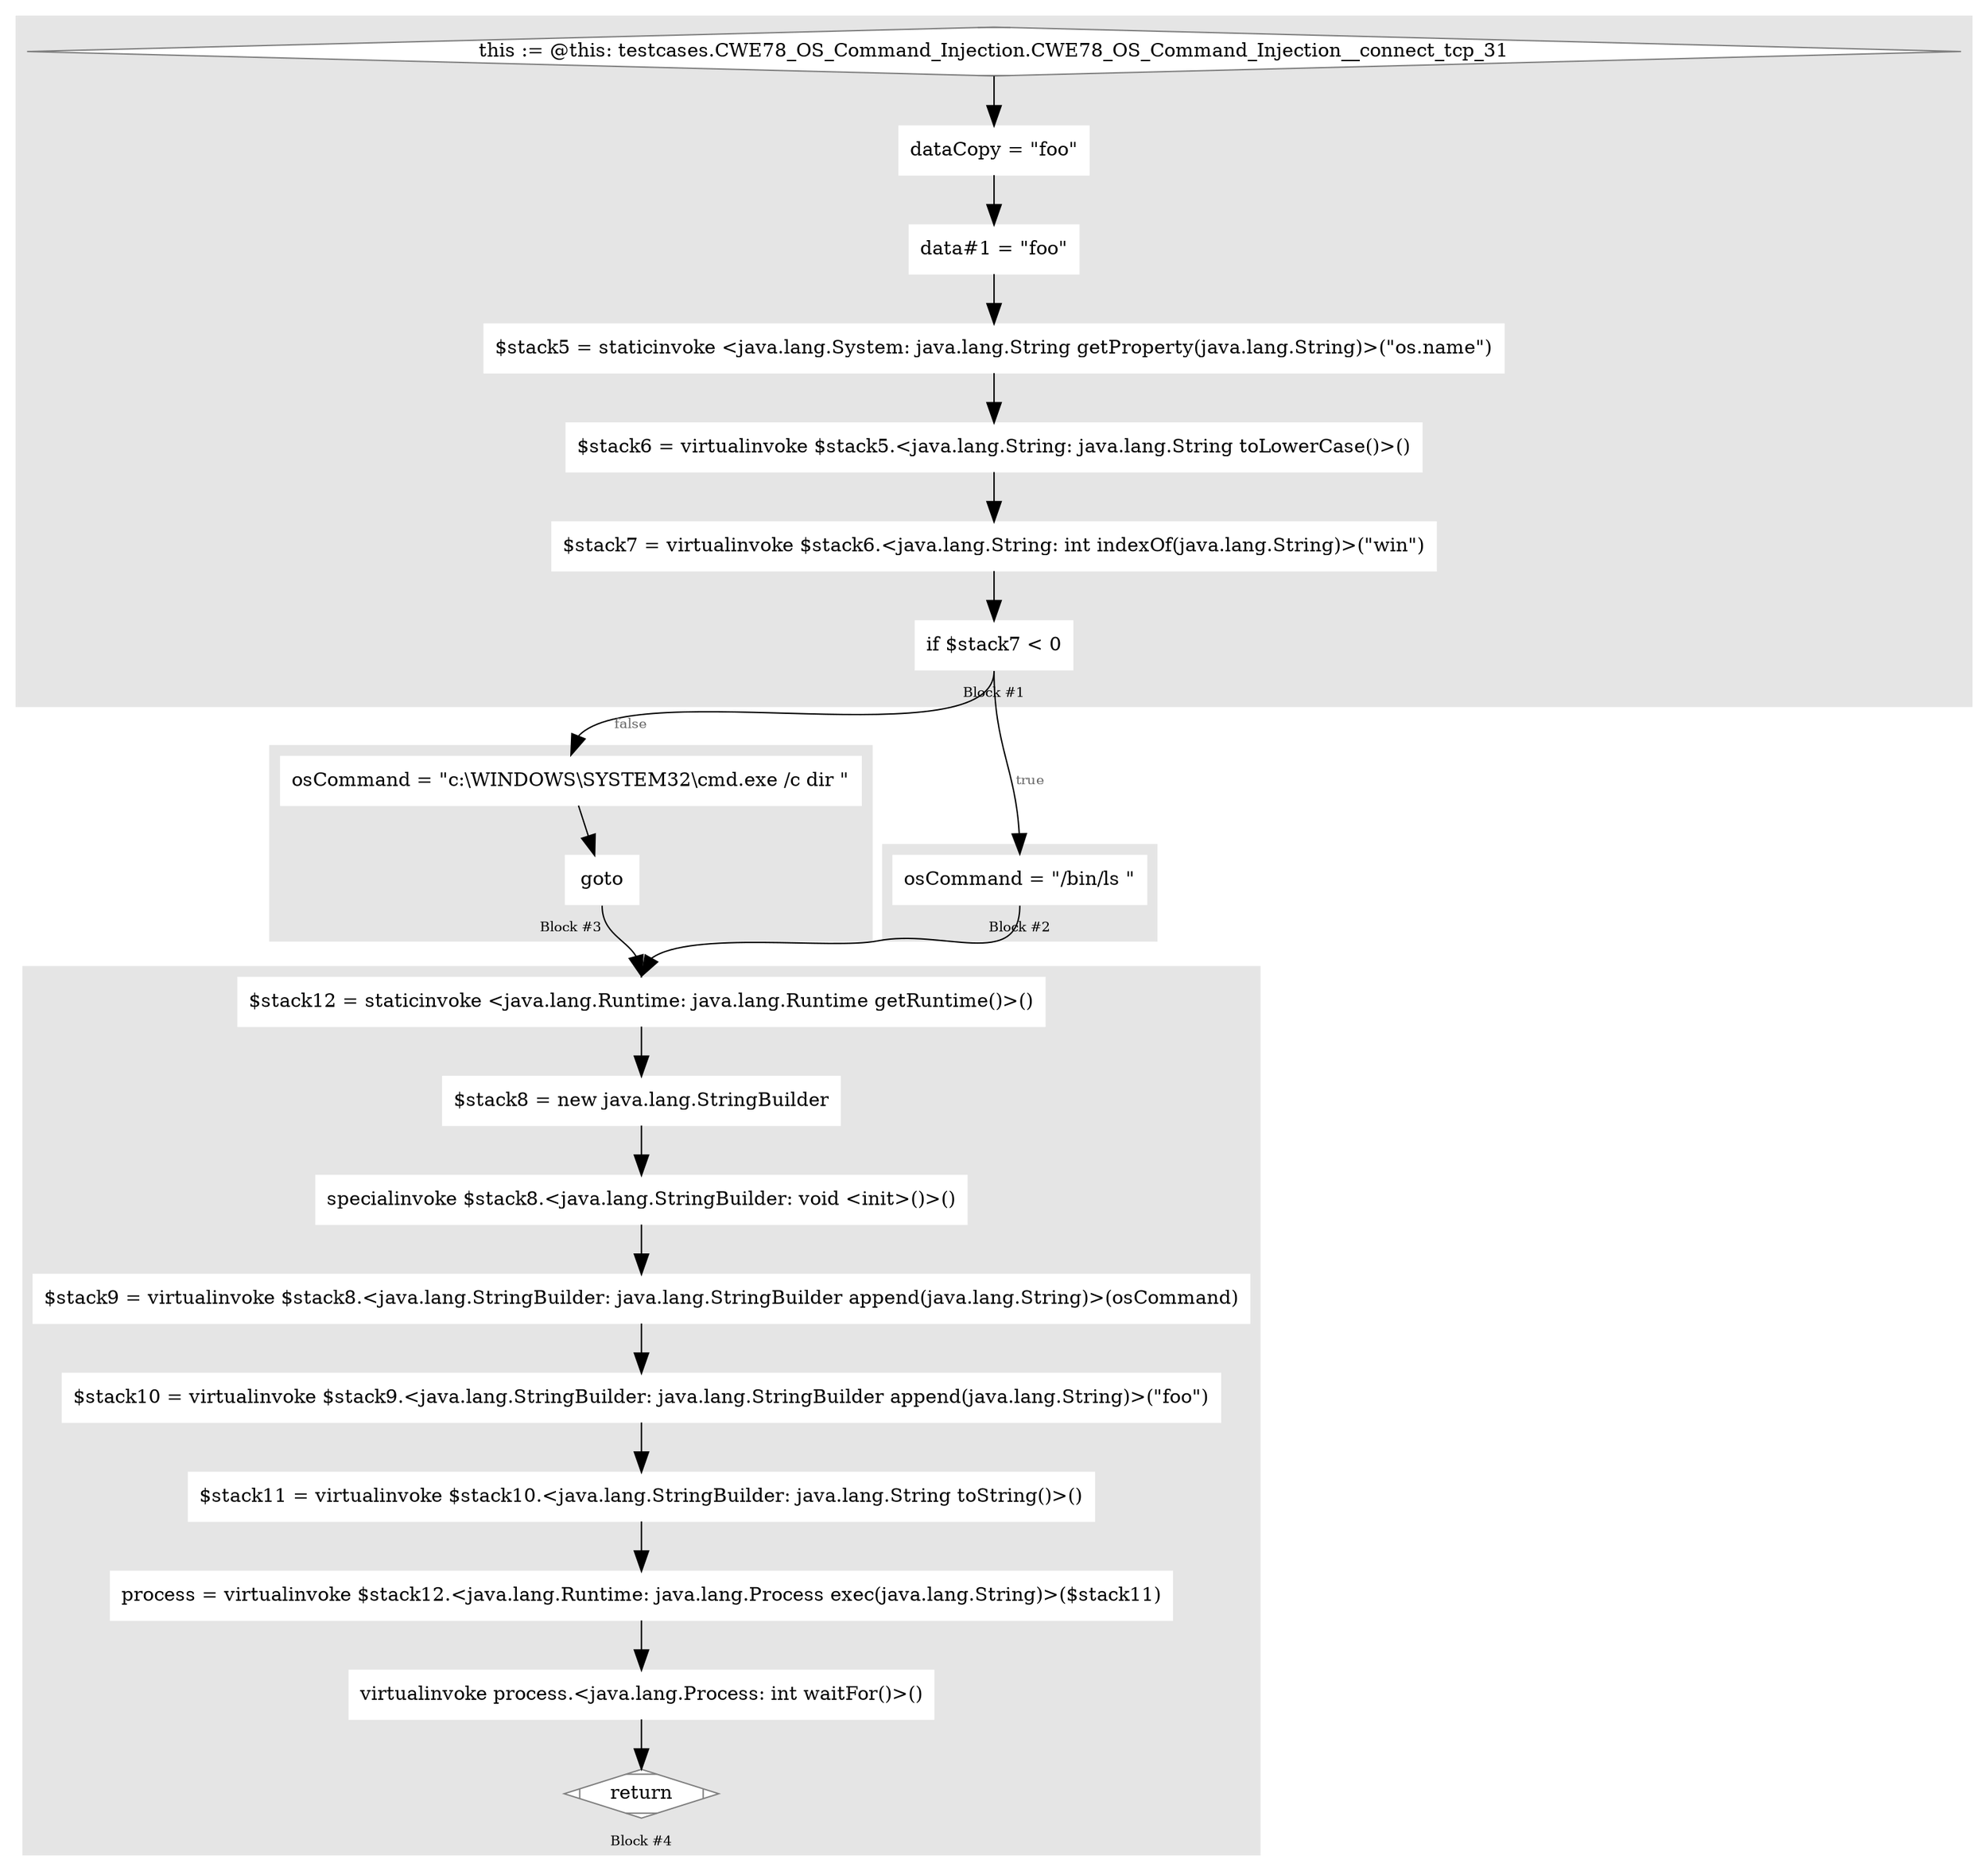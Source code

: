 digraph G {
	compound=true
	labelloc=b
	style=filled
	color=gray90
	node [shape=box,style=filled,color=white]
	edge [fontsize=10,arrowsize=1.5,fontcolor=grey40]
	fontsize=10

//  lines [244: 252] 
	subgraph cluster_1069716895 { 
		label = "Block #1"
		275266973[label="this := @this: testcases.CWE78_OS_Command_Injection.CWE78_OS_Command_Injection__connect_tcp_31",shape=Mdiamond,color=grey50,fillcolor=white]
		1229161065[label="dataCopy = &quot;foo&quot;"]
		195228908[label="data#1 = &quot;foo&quot;"]
		690339675[label="$stack5 = staticinvoke &lt;java.lang.System: java.lang.String getProperty(java.lang.String)&gt;(&quot;os.name&quot;)"]
		1709804316[label="$stack6 = virtualinvoke $stack5.&lt;java.lang.String: java.lang.String toLowerCase()&gt;()"]
		1630678941[label="$stack7 = virtualinvoke $stack6.&lt;java.lang.String: int indexOf(java.lang.String)&gt;(&quot;win&quot;)"]
		536122141[label="if $stack7 &lt; 0"]

		275266973 -> 1229161065 -> 195228908 -> 690339675 -> 1709804316 -> 1630678941 -> 536122141
	}
	536122141:s -> 615438348:n[label="false"]
	536122141:s -> 718187988:n[label="true"]

//  lines [260: 260] 
	subgraph cluster_257513673 { 
		label = "Block #2"
		718187988[label="osCommand = &quot;/bin/ls &quot;"]
	}
	718187988:s -> 484589713:n

//  lines [255: 255] 
	subgraph cluster_1051876890 { 
		label = "Block #3"
		615438348[label="osCommand = &quot;c:\\WINDOWS\\SYSTEM32\\cmd.exe /c dir &quot;"]
		1010953501[label="goto"]

		615438348 -> 1010953501
	}
	1010953501:s -> 484589713:n

//  lines [264: 268] 
	subgraph cluster_1052195003 { 
		label = "Block #4"
		484589713[label="$stack12 = staticinvoke &lt;java.lang.Runtime: java.lang.Runtime getRuntime()&gt;()"]
		664792509[label="$stack8 = new java.lang.StringBuilder"]
		188523822[label="specialinvoke $stack8.&lt;java.lang.StringBuilder: void &lt;init&gt;()&gt;()"]
		1965237677[label="$stack9 = virtualinvoke $stack8.&lt;java.lang.StringBuilder: java.lang.StringBuilder append(java.lang.String)&gt;(osCommand)"]
		710708543[label="$stack10 = virtualinvoke $stack9.&lt;java.lang.StringBuilder: java.lang.StringBuilder append(java.lang.String)&gt;(&quot;foo&quot;)"]
		2056031695[label="$stack11 = virtualinvoke $stack10.&lt;java.lang.StringBuilder: java.lang.String toString()&gt;()"]
		16503286[label="process = virtualinvoke $stack12.&lt;java.lang.Runtime: java.lang.Process exec(java.lang.String)&gt;($stack11)"]
		752316209[label="virtualinvoke process.&lt;java.lang.Process: int waitFor()&gt;()"]
		530653666[label="return",shape=Mdiamond,color=grey50,fillcolor=white]

		484589713 -> 664792509 -> 188523822 -> 1965237677 -> 710708543 -> 2056031695 -> 16503286 -> 752316209 -> 530653666
	}

}